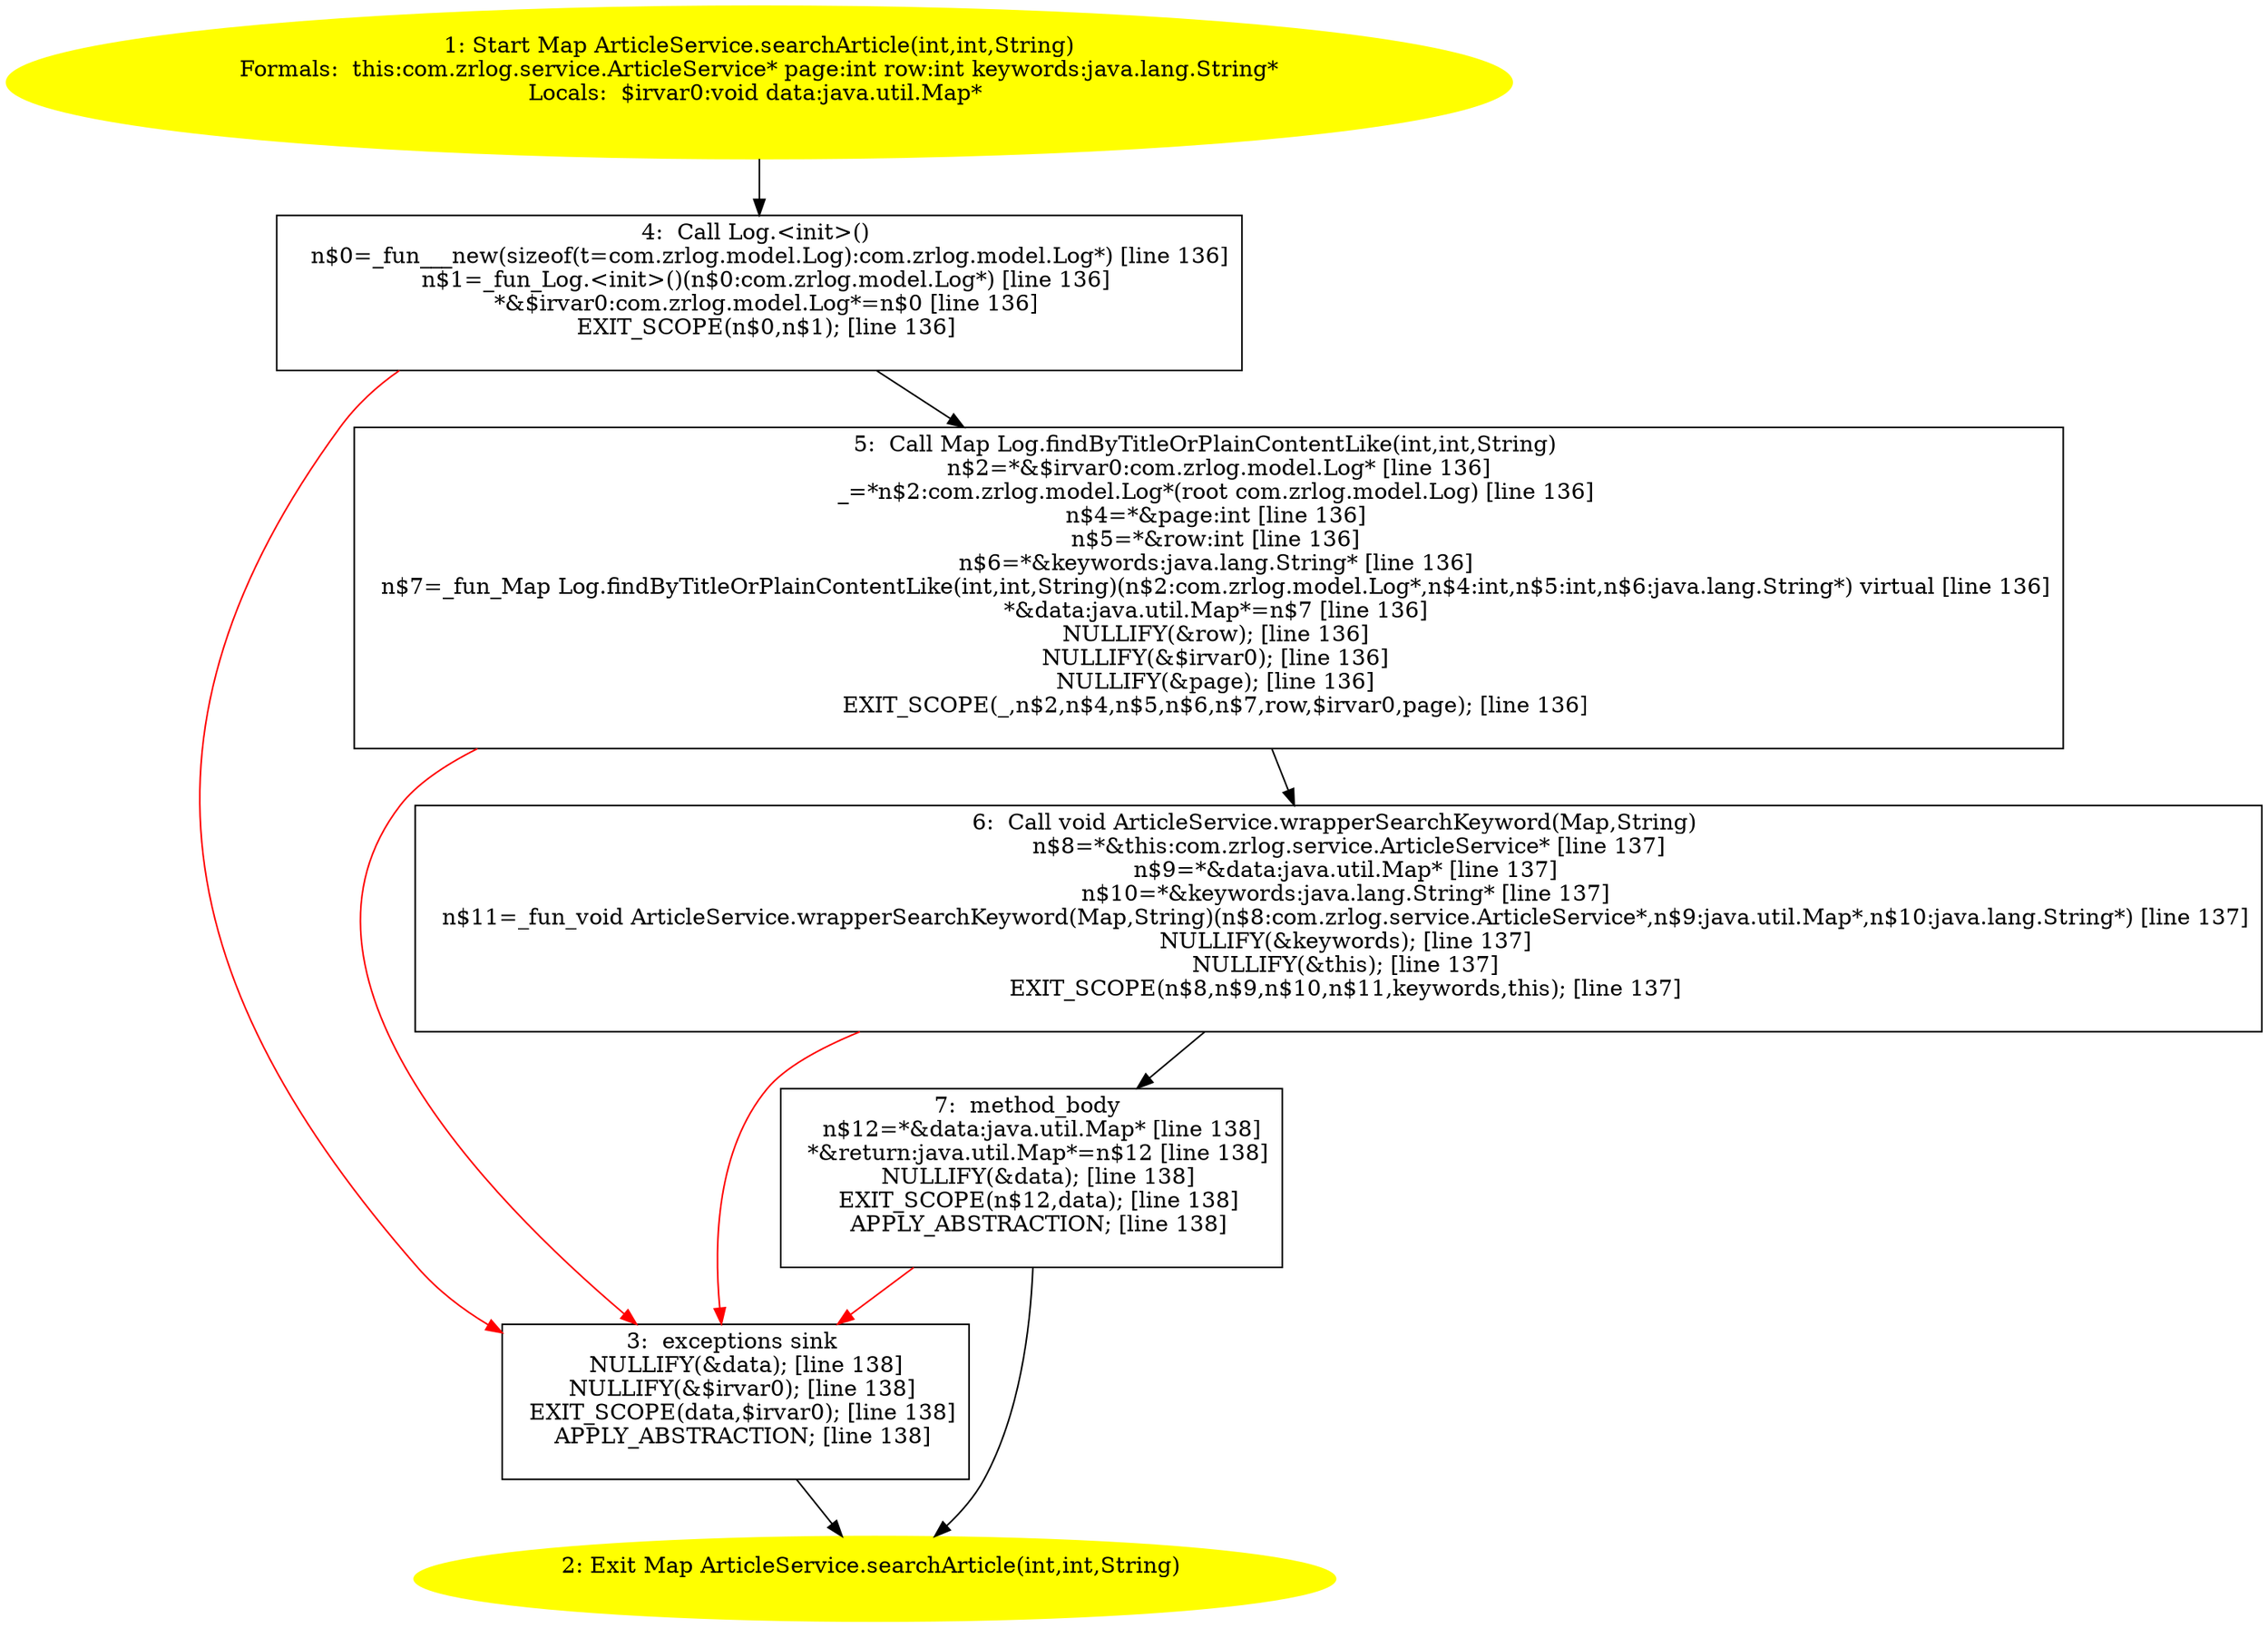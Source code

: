 /* @generated */
digraph cfg {
"com.zrlog.service.ArticleService.searchArticle(int,int,java.lang.String):java.util.Map.7a548793318916d0ade5dc3d0903123f_1" [label="1: Start Map ArticleService.searchArticle(int,int,String)\nFormals:  this:com.zrlog.service.ArticleService* page:int row:int keywords:java.lang.String*\nLocals:  $irvar0:void data:java.util.Map* \n  " color=yellow style=filled]
	

	 "com.zrlog.service.ArticleService.searchArticle(int,int,java.lang.String):java.util.Map.7a548793318916d0ade5dc3d0903123f_1" -> "com.zrlog.service.ArticleService.searchArticle(int,int,java.lang.String):java.util.Map.7a548793318916d0ade5dc3d0903123f_4" ;
"com.zrlog.service.ArticleService.searchArticle(int,int,java.lang.String):java.util.Map.7a548793318916d0ade5dc3d0903123f_2" [label="2: Exit Map ArticleService.searchArticle(int,int,String) \n  " color=yellow style=filled]
	

"com.zrlog.service.ArticleService.searchArticle(int,int,java.lang.String):java.util.Map.7a548793318916d0ade5dc3d0903123f_3" [label="3:  exceptions sink \n   NULLIFY(&data); [line 138]\n  NULLIFY(&$irvar0); [line 138]\n  EXIT_SCOPE(data,$irvar0); [line 138]\n  APPLY_ABSTRACTION; [line 138]\n " shape="box"]
	

	 "com.zrlog.service.ArticleService.searchArticle(int,int,java.lang.String):java.util.Map.7a548793318916d0ade5dc3d0903123f_3" -> "com.zrlog.service.ArticleService.searchArticle(int,int,java.lang.String):java.util.Map.7a548793318916d0ade5dc3d0903123f_2" ;
"com.zrlog.service.ArticleService.searchArticle(int,int,java.lang.String):java.util.Map.7a548793318916d0ade5dc3d0903123f_4" [label="4:  Call Log.<init>() \n   n$0=_fun___new(sizeof(t=com.zrlog.model.Log):com.zrlog.model.Log*) [line 136]\n  n$1=_fun_Log.<init>()(n$0:com.zrlog.model.Log*) [line 136]\n  *&$irvar0:com.zrlog.model.Log*=n$0 [line 136]\n  EXIT_SCOPE(n$0,n$1); [line 136]\n " shape="box"]
	

	 "com.zrlog.service.ArticleService.searchArticle(int,int,java.lang.String):java.util.Map.7a548793318916d0ade5dc3d0903123f_4" -> "com.zrlog.service.ArticleService.searchArticle(int,int,java.lang.String):java.util.Map.7a548793318916d0ade5dc3d0903123f_5" ;
	 "com.zrlog.service.ArticleService.searchArticle(int,int,java.lang.String):java.util.Map.7a548793318916d0ade5dc3d0903123f_4" -> "com.zrlog.service.ArticleService.searchArticle(int,int,java.lang.String):java.util.Map.7a548793318916d0ade5dc3d0903123f_3" [color="red" ];
"com.zrlog.service.ArticleService.searchArticle(int,int,java.lang.String):java.util.Map.7a548793318916d0ade5dc3d0903123f_5" [label="5:  Call Map Log.findByTitleOrPlainContentLike(int,int,String) \n   n$2=*&$irvar0:com.zrlog.model.Log* [line 136]\n  _=*n$2:com.zrlog.model.Log*(root com.zrlog.model.Log) [line 136]\n  n$4=*&page:int [line 136]\n  n$5=*&row:int [line 136]\n  n$6=*&keywords:java.lang.String* [line 136]\n  n$7=_fun_Map Log.findByTitleOrPlainContentLike(int,int,String)(n$2:com.zrlog.model.Log*,n$4:int,n$5:int,n$6:java.lang.String*) virtual [line 136]\n  *&data:java.util.Map*=n$7 [line 136]\n  NULLIFY(&row); [line 136]\n  NULLIFY(&$irvar0); [line 136]\n  NULLIFY(&page); [line 136]\n  EXIT_SCOPE(_,n$2,n$4,n$5,n$6,n$7,row,$irvar0,page); [line 136]\n " shape="box"]
	

	 "com.zrlog.service.ArticleService.searchArticle(int,int,java.lang.String):java.util.Map.7a548793318916d0ade5dc3d0903123f_5" -> "com.zrlog.service.ArticleService.searchArticle(int,int,java.lang.String):java.util.Map.7a548793318916d0ade5dc3d0903123f_6" ;
	 "com.zrlog.service.ArticleService.searchArticle(int,int,java.lang.String):java.util.Map.7a548793318916d0ade5dc3d0903123f_5" -> "com.zrlog.service.ArticleService.searchArticle(int,int,java.lang.String):java.util.Map.7a548793318916d0ade5dc3d0903123f_3" [color="red" ];
"com.zrlog.service.ArticleService.searchArticle(int,int,java.lang.String):java.util.Map.7a548793318916d0ade5dc3d0903123f_6" [label="6:  Call void ArticleService.wrapperSearchKeyword(Map,String) \n   n$8=*&this:com.zrlog.service.ArticleService* [line 137]\n  n$9=*&data:java.util.Map* [line 137]\n  n$10=*&keywords:java.lang.String* [line 137]\n  n$11=_fun_void ArticleService.wrapperSearchKeyword(Map,String)(n$8:com.zrlog.service.ArticleService*,n$9:java.util.Map*,n$10:java.lang.String*) [line 137]\n  NULLIFY(&keywords); [line 137]\n  NULLIFY(&this); [line 137]\n  EXIT_SCOPE(n$8,n$9,n$10,n$11,keywords,this); [line 137]\n " shape="box"]
	

	 "com.zrlog.service.ArticleService.searchArticle(int,int,java.lang.String):java.util.Map.7a548793318916d0ade5dc3d0903123f_6" -> "com.zrlog.service.ArticleService.searchArticle(int,int,java.lang.String):java.util.Map.7a548793318916d0ade5dc3d0903123f_7" ;
	 "com.zrlog.service.ArticleService.searchArticle(int,int,java.lang.String):java.util.Map.7a548793318916d0ade5dc3d0903123f_6" -> "com.zrlog.service.ArticleService.searchArticle(int,int,java.lang.String):java.util.Map.7a548793318916d0ade5dc3d0903123f_3" [color="red" ];
"com.zrlog.service.ArticleService.searchArticle(int,int,java.lang.String):java.util.Map.7a548793318916d0ade5dc3d0903123f_7" [label="7:  method_body \n   n$12=*&data:java.util.Map* [line 138]\n  *&return:java.util.Map*=n$12 [line 138]\n  NULLIFY(&data); [line 138]\n  EXIT_SCOPE(n$12,data); [line 138]\n  APPLY_ABSTRACTION; [line 138]\n " shape="box"]
	

	 "com.zrlog.service.ArticleService.searchArticle(int,int,java.lang.String):java.util.Map.7a548793318916d0ade5dc3d0903123f_7" -> "com.zrlog.service.ArticleService.searchArticle(int,int,java.lang.String):java.util.Map.7a548793318916d0ade5dc3d0903123f_2" ;
	 "com.zrlog.service.ArticleService.searchArticle(int,int,java.lang.String):java.util.Map.7a548793318916d0ade5dc3d0903123f_7" -> "com.zrlog.service.ArticleService.searchArticle(int,int,java.lang.String):java.util.Map.7a548793318916d0ade5dc3d0903123f_3" [color="red" ];
}
